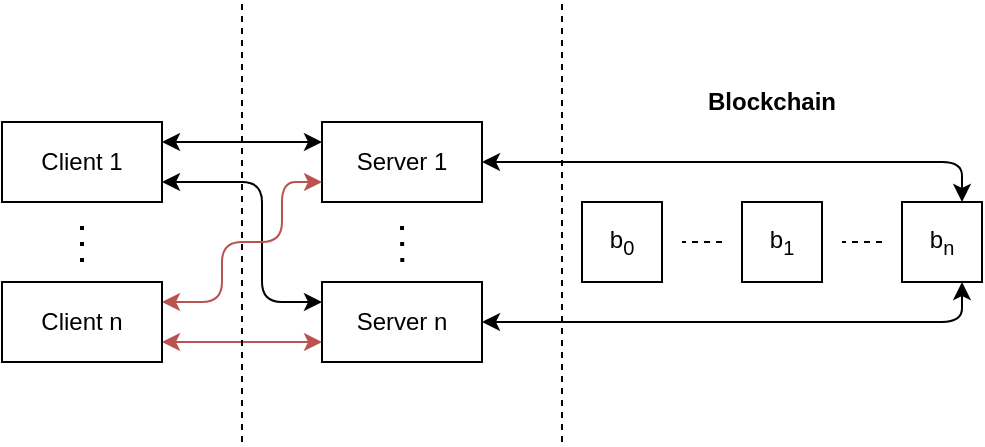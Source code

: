 <mxfile version="13.7.7" type="device"><diagram id="CGL_2bmjzRh9iMlW-iiq" name="Page-1"><mxGraphModel dx="793" dy="441" grid="1" gridSize="10" guides="1" tooltips="1" connect="1" arrows="1" fold="1" page="1" pageScale="1" pageWidth="850" pageHeight="1100" math="0" shadow="0"><root><mxCell id="0"/><mxCell id="1" parent="0"/><mxCell id="R514el9n87Kg1CkGcL74-13" style="edgeStyle=orthogonalEdgeStyle;rounded=1;orthogonalLoop=1;jettySize=auto;html=1;exitX=1;exitY=0.25;exitDx=0;exitDy=0;entryX=0;entryY=0.25;entryDx=0;entryDy=0;startArrow=classic;startFill=1;" edge="1" parent="1" source="164MvXmWplNH7uKsId91-2" target="164MvXmWplNH7uKsId91-3"><mxGeometry relative="1" as="geometry"/></mxCell><mxCell id="R514el9n87Kg1CkGcL74-14" style="edgeStyle=orthogonalEdgeStyle;rounded=1;orthogonalLoop=1;jettySize=auto;html=1;exitX=1;exitY=0.75;exitDx=0;exitDy=0;entryX=0;entryY=0.25;entryDx=0;entryDy=0;startArrow=classic;startFill=1;" edge="1" parent="1" source="164MvXmWplNH7uKsId91-2" target="164MvXmWplNH7uKsId91-24"><mxGeometry relative="1" as="geometry"><Array as="points"><mxPoint x="170" y="310"/><mxPoint x="170" y="370"/></Array></mxGeometry></mxCell><mxCell id="164MvXmWplNH7uKsId91-2" value="Client 1" style="rounded=0;whiteSpace=wrap;html=1;" parent="1" vertex="1"><mxGeometry x="40" y="280" width="80" height="40" as="geometry"/></mxCell><mxCell id="R514el9n87Kg1CkGcL74-18" style="edgeStyle=orthogonalEdgeStyle;rounded=1;orthogonalLoop=1;jettySize=auto;html=1;exitX=1;exitY=0.5;exitDx=0;exitDy=0;entryX=0.75;entryY=0;entryDx=0;entryDy=0;startArrow=classic;startFill=1;" edge="1" parent="1" source="164MvXmWplNH7uKsId91-3" target="R514el9n87Kg1CkGcL74-2"><mxGeometry relative="1" as="geometry"/></mxCell><mxCell id="164MvXmWplNH7uKsId91-3" value="Server 1" style="rounded=0;whiteSpace=wrap;html=1;" parent="1" vertex="1"><mxGeometry x="200" y="280" width="80" height="40" as="geometry"/></mxCell><mxCell id="R514el9n87Kg1CkGcL74-15" style="edgeStyle=orthogonalEdgeStyle;rounded=1;orthogonalLoop=1;jettySize=auto;html=1;exitX=1;exitY=0.75;exitDx=0;exitDy=0;entryX=0;entryY=0.75;entryDx=0;entryDy=0;startArrow=classic;startFill=1;fillColor=#f8cecc;strokeColor=#b85450;" edge="1" parent="1" source="164MvXmWplNH7uKsId91-10" target="164MvXmWplNH7uKsId91-24"><mxGeometry relative="1" as="geometry"/></mxCell><mxCell id="R514el9n87Kg1CkGcL74-16" style="edgeStyle=orthogonalEdgeStyle;rounded=1;orthogonalLoop=1;jettySize=auto;html=1;exitX=1;exitY=0.25;exitDx=0;exitDy=0;entryX=0;entryY=0.75;entryDx=0;entryDy=0;startArrow=classic;startFill=1;fillColor=#f8cecc;strokeColor=#b85450;" edge="1" parent="1" source="164MvXmWplNH7uKsId91-10" target="164MvXmWplNH7uKsId91-3"><mxGeometry relative="1" as="geometry"><Array as="points"><mxPoint x="150" y="370"/><mxPoint x="150" y="340"/><mxPoint x="180" y="340"/><mxPoint x="180" y="310"/></Array></mxGeometry></mxCell><mxCell id="164MvXmWplNH7uKsId91-10" value="Client n" style="rounded=0;whiteSpace=wrap;html=1;" parent="1" vertex="1"><mxGeometry x="40" y="360" width="80" height="40" as="geometry"/></mxCell><mxCell id="164MvXmWplNH7uKsId91-22" value="" style="endArrow=none;dashed=1;html=1;" parent="1" edge="1"><mxGeometry width="50" height="50" relative="1" as="geometry"><mxPoint x="320" y="440" as="sourcePoint"/><mxPoint x="320" y="220" as="targetPoint"/></mxGeometry></mxCell><mxCell id="164MvXmWplNH7uKsId91-23" value="" style="endArrow=none;dashed=1;html=1;" parent="1" edge="1"><mxGeometry width="50" height="50" relative="1" as="geometry"><mxPoint x="160" y="440" as="sourcePoint"/><mxPoint x="160" y="220" as="targetPoint"/></mxGeometry></mxCell><mxCell id="R514el9n87Kg1CkGcL74-10" style="edgeStyle=orthogonalEdgeStyle;rounded=1;orthogonalLoop=1;jettySize=auto;html=1;exitX=1;exitY=0.5;exitDx=0;exitDy=0;entryX=0.75;entryY=1;entryDx=0;entryDy=0;startArrow=classic;startFill=1;" edge="1" parent="1" source="164MvXmWplNH7uKsId91-24" target="R514el9n87Kg1CkGcL74-2"><mxGeometry relative="1" as="geometry"/></mxCell><mxCell id="164MvXmWplNH7uKsId91-24" value="Server n" style="rounded=0;whiteSpace=wrap;html=1;" parent="1" vertex="1"><mxGeometry x="200" y="360" width="80" height="40" as="geometry"/></mxCell><mxCell id="164MvXmWplNH7uKsId91-32" value="" style="endArrow=none;dashed=1;html=1;dashPattern=1 3;strokeWidth=2;" parent="1" edge="1"><mxGeometry width="50" height="50" relative="1" as="geometry"><mxPoint x="240.14" y="350" as="sourcePoint"/><mxPoint x="240" y="330" as="targetPoint"/></mxGeometry></mxCell><mxCell id="164MvXmWplNH7uKsId91-33" value="b&lt;sub&gt;0&lt;/sub&gt;" style="rounded=0;whiteSpace=wrap;html=1;" parent="1" vertex="1"><mxGeometry x="330" y="320" width="40" height="40" as="geometry"/></mxCell><mxCell id="R514el9n87Kg1CkGcL74-1" value="b&lt;sub&gt;1&lt;/sub&gt;" style="rounded=0;whiteSpace=wrap;html=1;" vertex="1" parent="1"><mxGeometry x="410" y="320" width="40" height="40" as="geometry"/></mxCell><mxCell id="R514el9n87Kg1CkGcL74-2" value="b&lt;sub&gt;n&lt;/sub&gt;" style="rounded=0;whiteSpace=wrap;html=1;" vertex="1" parent="1"><mxGeometry x="490" y="320" width="40" height="40" as="geometry"/></mxCell><mxCell id="R514el9n87Kg1CkGcL74-5" value="" style="endArrow=none;dashed=1;html=1;" edge="1" parent="1"><mxGeometry width="50" height="50" relative="1" as="geometry"><mxPoint x="480" y="340" as="sourcePoint"/><mxPoint x="460" y="340" as="targetPoint"/></mxGeometry></mxCell><mxCell id="R514el9n87Kg1CkGcL74-6" value="" style="endArrow=none;dashed=1;html=1;" edge="1" parent="1"><mxGeometry width="50" height="50" relative="1" as="geometry"><mxPoint x="400" y="340" as="sourcePoint"/><mxPoint x="380" y="340" as="targetPoint"/><Array as="points"><mxPoint x="395" y="340"/></Array></mxGeometry></mxCell><mxCell id="R514el9n87Kg1CkGcL74-7" value="Blockchain" style="text;html=1;strokeColor=none;fillColor=none;align=center;verticalAlign=middle;whiteSpace=wrap;rounded=0;fontStyle=1" vertex="1" parent="1"><mxGeometry x="405" y="260" width="40" height="20" as="geometry"/></mxCell><mxCell id="R514el9n87Kg1CkGcL74-11" value="" style="endArrow=none;dashed=1;html=1;dashPattern=1 3;strokeWidth=2;" edge="1" parent="1"><mxGeometry width="50" height="50" relative="1" as="geometry"><mxPoint x="80" y="350" as="sourcePoint"/><mxPoint x="80" y="330" as="targetPoint"/></mxGeometry></mxCell></root></mxGraphModel></diagram></mxfile>